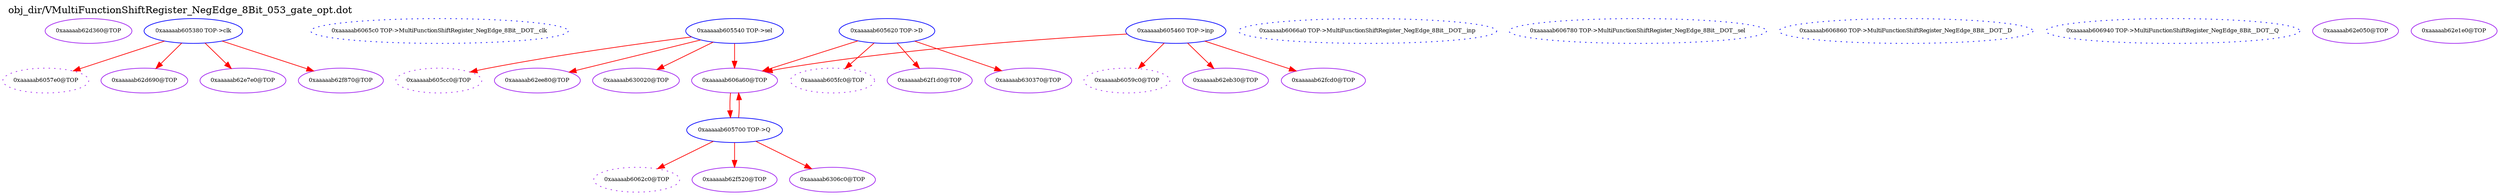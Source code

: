 digraph v3graph {
	graph	[label="obj_dir/VMultiFunctionShiftRegister_NegEdge_8Bit_053_gate_opt.dot",
		 labelloc=t, labeljust=l,
		 //size="7.5,10",
		 rankdir=TB];
	n0	[fontsize=8 label="0xaaaaab62d360@TOP", color=purple];
	n1	[fontsize=8 label="0xaaaaab6057e0@TOP", color=purple, style=dotted];
	n2	[fontsize=8 label="0xaaaaab605380 TOP->clk", color=blue];
	n3	[fontsize=8 label="0xaaaaab6065c0 TOP->MultiFunctionShiftRegister_NegEdge_8Bit__DOT__clk", color=blue, style=dotted];
	n4	[fontsize=8 label="0xaaaaab6059c0@TOP", color=purple, style=dotted];
	n5	[fontsize=8 label="0xaaaaab605460 TOP->inp", color=blue];
	n6	[fontsize=8 label="0xaaaaab6066a0 TOP->MultiFunctionShiftRegister_NegEdge_8Bit__DOT__inp", color=blue, style=dotted];
	n7	[fontsize=8 label="0xaaaaab605cc0@TOP", color=purple, style=dotted];
	n8	[fontsize=8 label="0xaaaaab605540 TOP->sel", color=blue];
	n9	[fontsize=8 label="0xaaaaab606780 TOP->MultiFunctionShiftRegister_NegEdge_8Bit__DOT__sel", color=blue, style=dotted];
	n10	[fontsize=8 label="0xaaaaab605fc0@TOP", color=purple, style=dotted];
	n11	[fontsize=8 label="0xaaaaab605620 TOP->D", color=blue];
	n12	[fontsize=8 label="0xaaaaab606860 TOP->MultiFunctionShiftRegister_NegEdge_8Bit__DOT__D", color=blue, style=dotted];
	n13	[fontsize=8 label="0xaaaaab6062c0@TOP", color=purple, style=dotted];
	n14	[fontsize=8 label="0xaaaaab605700 TOP->Q", color=blue];
	n15	[fontsize=8 label="0xaaaaab606940 TOP->MultiFunctionShiftRegister_NegEdge_8Bit__DOT__Q", color=blue, style=dotted];
	n16	[fontsize=8 label="0xaaaaab62d690@TOP", color=purple];
	n17	[fontsize=8 label="0xaaaaab606a60@TOP", color=purple];
	n18	[fontsize=8 label="0xaaaaab62e050@TOP", color=purple];
	n19	[fontsize=8 label="0xaaaaab62e1e0@TOP", color=purple];
	n20	[fontsize=8 label="0xaaaaab62e7e0@TOP", color=purple];
	n21	[fontsize=8 label="0xaaaaab62eb30@TOP", color=purple];
	n22	[fontsize=8 label="0xaaaaab62ee80@TOP", color=purple];
	n23	[fontsize=8 label="0xaaaaab62f1d0@TOP", color=purple];
	n24	[fontsize=8 label="0xaaaaab62f520@TOP", color=purple];
	n25	[fontsize=8 label="0xaaaaab62f870@TOP", color=purple];
	n26	[fontsize=8 label="0xaaaaab62fcd0@TOP", color=purple];
	n27	[fontsize=8 label="0xaaaaab630020@TOP", color=purple];
	n28	[fontsize=8 label="0xaaaaab630370@TOP", color=purple];
	n29	[fontsize=8 label="0xaaaaab6306c0@TOP", color=purple];
	n2 -> n1 [fontsize=8 label="" weight=1 color=red];
	n2 -> n16 [fontsize=8 label="" weight=1 color=red];
	n2 -> n20 [fontsize=8 label="" weight=1 color=red];
	n2 -> n25 [fontsize=8 label="" weight=1 color=red];
	n5 -> n4 [fontsize=8 label="" weight=1 color=red];
	n5 -> n17 [fontsize=8 label="" weight=1 color=red];
	n5 -> n21 [fontsize=8 label="" weight=1 color=red];
	n5 -> n26 [fontsize=8 label="" weight=1 color=red];
	n8 -> n7 [fontsize=8 label="" weight=1 color=red];
	n8 -> n17 [fontsize=8 label="" weight=7 color=red];
	n8 -> n22 [fontsize=8 label="" weight=1 color=red];
	n8 -> n27 [fontsize=8 label="" weight=1 color=red];
	n11 -> n10 [fontsize=8 label="" weight=1 color=red];
	n11 -> n17 [fontsize=8 label="" weight=1 color=red];
	n11 -> n23 [fontsize=8 label="" weight=1 color=red];
	n11 -> n28 [fontsize=8 label="" weight=1 color=red];
	n14 -> n13 [fontsize=8 label="" weight=1 color=red];
	n14 -> n17 [fontsize=8 label="" weight=9 color=red];
	n14 -> n24 [fontsize=8 label="" weight=1 color=red];
	n14 -> n29 [fontsize=8 label="" weight=1 color=red];
	n17 -> n14 [fontsize=8 label="" weight=1 color=red];
}
